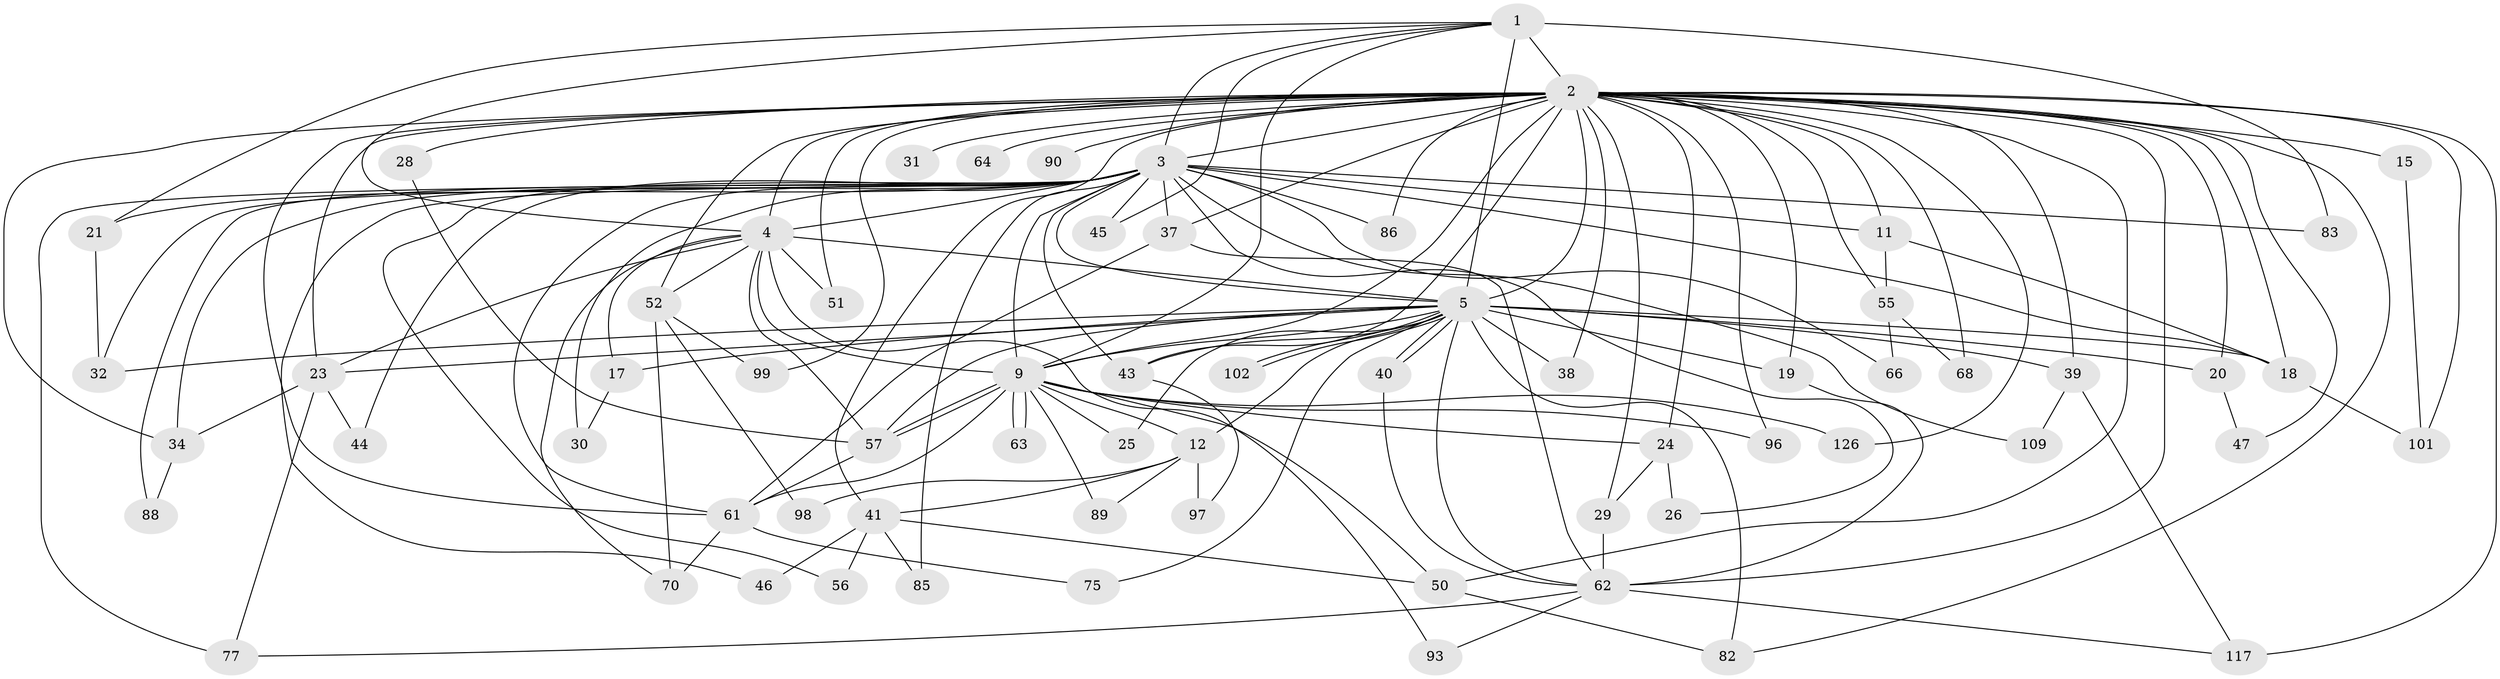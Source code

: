 // original degree distribution, {14: 0.007518796992481203, 36: 0.007518796992481203, 24: 0.007518796992481203, 15: 0.007518796992481203, 34: 0.007518796992481203, 22: 0.007518796992481203, 23: 0.015037593984962405, 25: 0.007518796992481203, 13: 0.007518796992481203, 4: 0.12030075187969924, 6: 0.015037593984962405, 8: 0.022556390977443608, 2: 0.5338345864661654, 3: 0.18045112781954886, 7: 0.015037593984962405, 5: 0.03759398496240601}
// Generated by graph-tools (version 1.1) at 2025/13/03/09/25 04:13:47]
// undirected, 66 vertices, 152 edges
graph export_dot {
graph [start="1"]
  node [color=gray90,style=filled];
  1;
  2 [super="+80+84+94+105+129+111+95+8+6"];
  3 [super="+7"];
  4 [super="+42"];
  5 [super="+69+92+113+120+59+10+73+36+78+91"];
  9;
  11;
  12;
  15;
  17;
  18 [super="+35"];
  19;
  20;
  21;
  23 [super="+48"];
  24;
  25;
  26;
  28;
  29;
  30;
  31;
  32 [super="+100"];
  34;
  37 [super="+58"];
  38;
  39;
  40 [super="+112"];
  41;
  43;
  44;
  45;
  46;
  47;
  50 [super="+124"];
  51;
  52;
  55;
  56;
  57 [super="+71+76+103"];
  61 [super="+67"];
  62 [super="+74+128+65"];
  63;
  64;
  66;
  68;
  70 [super="+110"];
  75;
  77 [super="+104"];
  82;
  83;
  85;
  86;
  88;
  89;
  90;
  93;
  96;
  97;
  98;
  99 [super="+108"];
  101 [super="+106"];
  102;
  109;
  117 [super="+127"];
  126;
  1 -- 2 [weight=4];
  1 -- 3 [weight=2];
  1 -- 4;
  1 -- 5 [weight=3];
  1 -- 9;
  1 -- 21;
  1 -- 45;
  1 -- 83;
  2 -- 3 [weight=10];
  2 -- 4 [weight=6];
  2 -- 5 [weight=12];
  2 -- 9 [weight=3];
  2 -- 19 [weight=2];
  2 -- 23 [weight=3];
  2 -- 24;
  2 -- 28 [weight=2];
  2 -- 29 [weight=3];
  2 -- 31 [weight=2];
  2 -- 37 [weight=2];
  2 -- 47;
  2 -- 51;
  2 -- 55;
  2 -- 68;
  2 -- 86;
  2 -- 90 [weight=2];
  2 -- 96;
  2 -- 50;
  2 -- 62 [weight=3];
  2 -- 61;
  2 -- 64;
  2 -- 15 [weight=3];
  2 -- 82;
  2 -- 20 [weight=2];
  2 -- 34;
  2 -- 101;
  2 -- 41;
  2 -- 11;
  2 -- 18;
  2 -- 99 [weight=2];
  2 -- 38;
  2 -- 39;
  2 -- 43;
  2 -- 52;
  2 -- 117;
  2 -- 126;
  3 -- 4 [weight=2];
  3 -- 5 [weight=8];
  3 -- 9 [weight=2];
  3 -- 18;
  3 -- 21;
  3 -- 26;
  3 -- 32;
  3 -- 43;
  3 -- 44;
  3 -- 46;
  3 -- 83;
  3 -- 85;
  3 -- 86;
  3 -- 109;
  3 -- 66;
  3 -- 11;
  3 -- 77;
  3 -- 88;
  3 -- 30;
  3 -- 34;
  3 -- 45;
  3 -- 56;
  3 -- 61;
  3 -- 37;
  4 -- 5 [weight=3];
  4 -- 9;
  4 -- 17;
  4 -- 70;
  4 -- 57;
  4 -- 23 [weight=2];
  4 -- 51;
  4 -- 52;
  4 -- 93;
  5 -- 9 [weight=2];
  5 -- 17;
  5 -- 20;
  5 -- 25;
  5 -- 38;
  5 -- 39;
  5 -- 40;
  5 -- 40;
  5 -- 75;
  5 -- 102;
  5 -- 102;
  5 -- 82;
  5 -- 19;
  5 -- 32;
  5 -- 12;
  5 -- 43;
  5 -- 62;
  5 -- 57;
  5 -- 23;
  5 -- 18;
  9 -- 12;
  9 -- 24;
  9 -- 25;
  9 -- 50;
  9 -- 57 [weight=2];
  9 -- 57;
  9 -- 61 [weight=2];
  9 -- 63;
  9 -- 63;
  9 -- 89;
  9 -- 96;
  9 -- 126;
  11 -- 18;
  11 -- 55;
  12 -- 41;
  12 -- 89;
  12 -- 97;
  12 -- 98;
  15 -- 101;
  17 -- 30;
  18 -- 101;
  19 -- 62;
  20 -- 47;
  21 -- 32;
  23 -- 34;
  23 -- 44;
  23 -- 77;
  24 -- 26;
  24 -- 29;
  28 -- 57;
  29 -- 62;
  34 -- 88;
  37 -- 61;
  37 -- 62;
  39 -- 109;
  39 -- 117;
  40 -- 62;
  41 -- 46;
  41 -- 50;
  41 -- 56;
  41 -- 85;
  43 -- 97;
  50 -- 82;
  52 -- 98;
  52 -- 99;
  52 -- 70;
  55 -- 66;
  55 -- 68;
  57 -- 61;
  61 -- 70;
  61 -- 75;
  62 -- 93;
  62 -- 117;
  62 -- 77;
}
